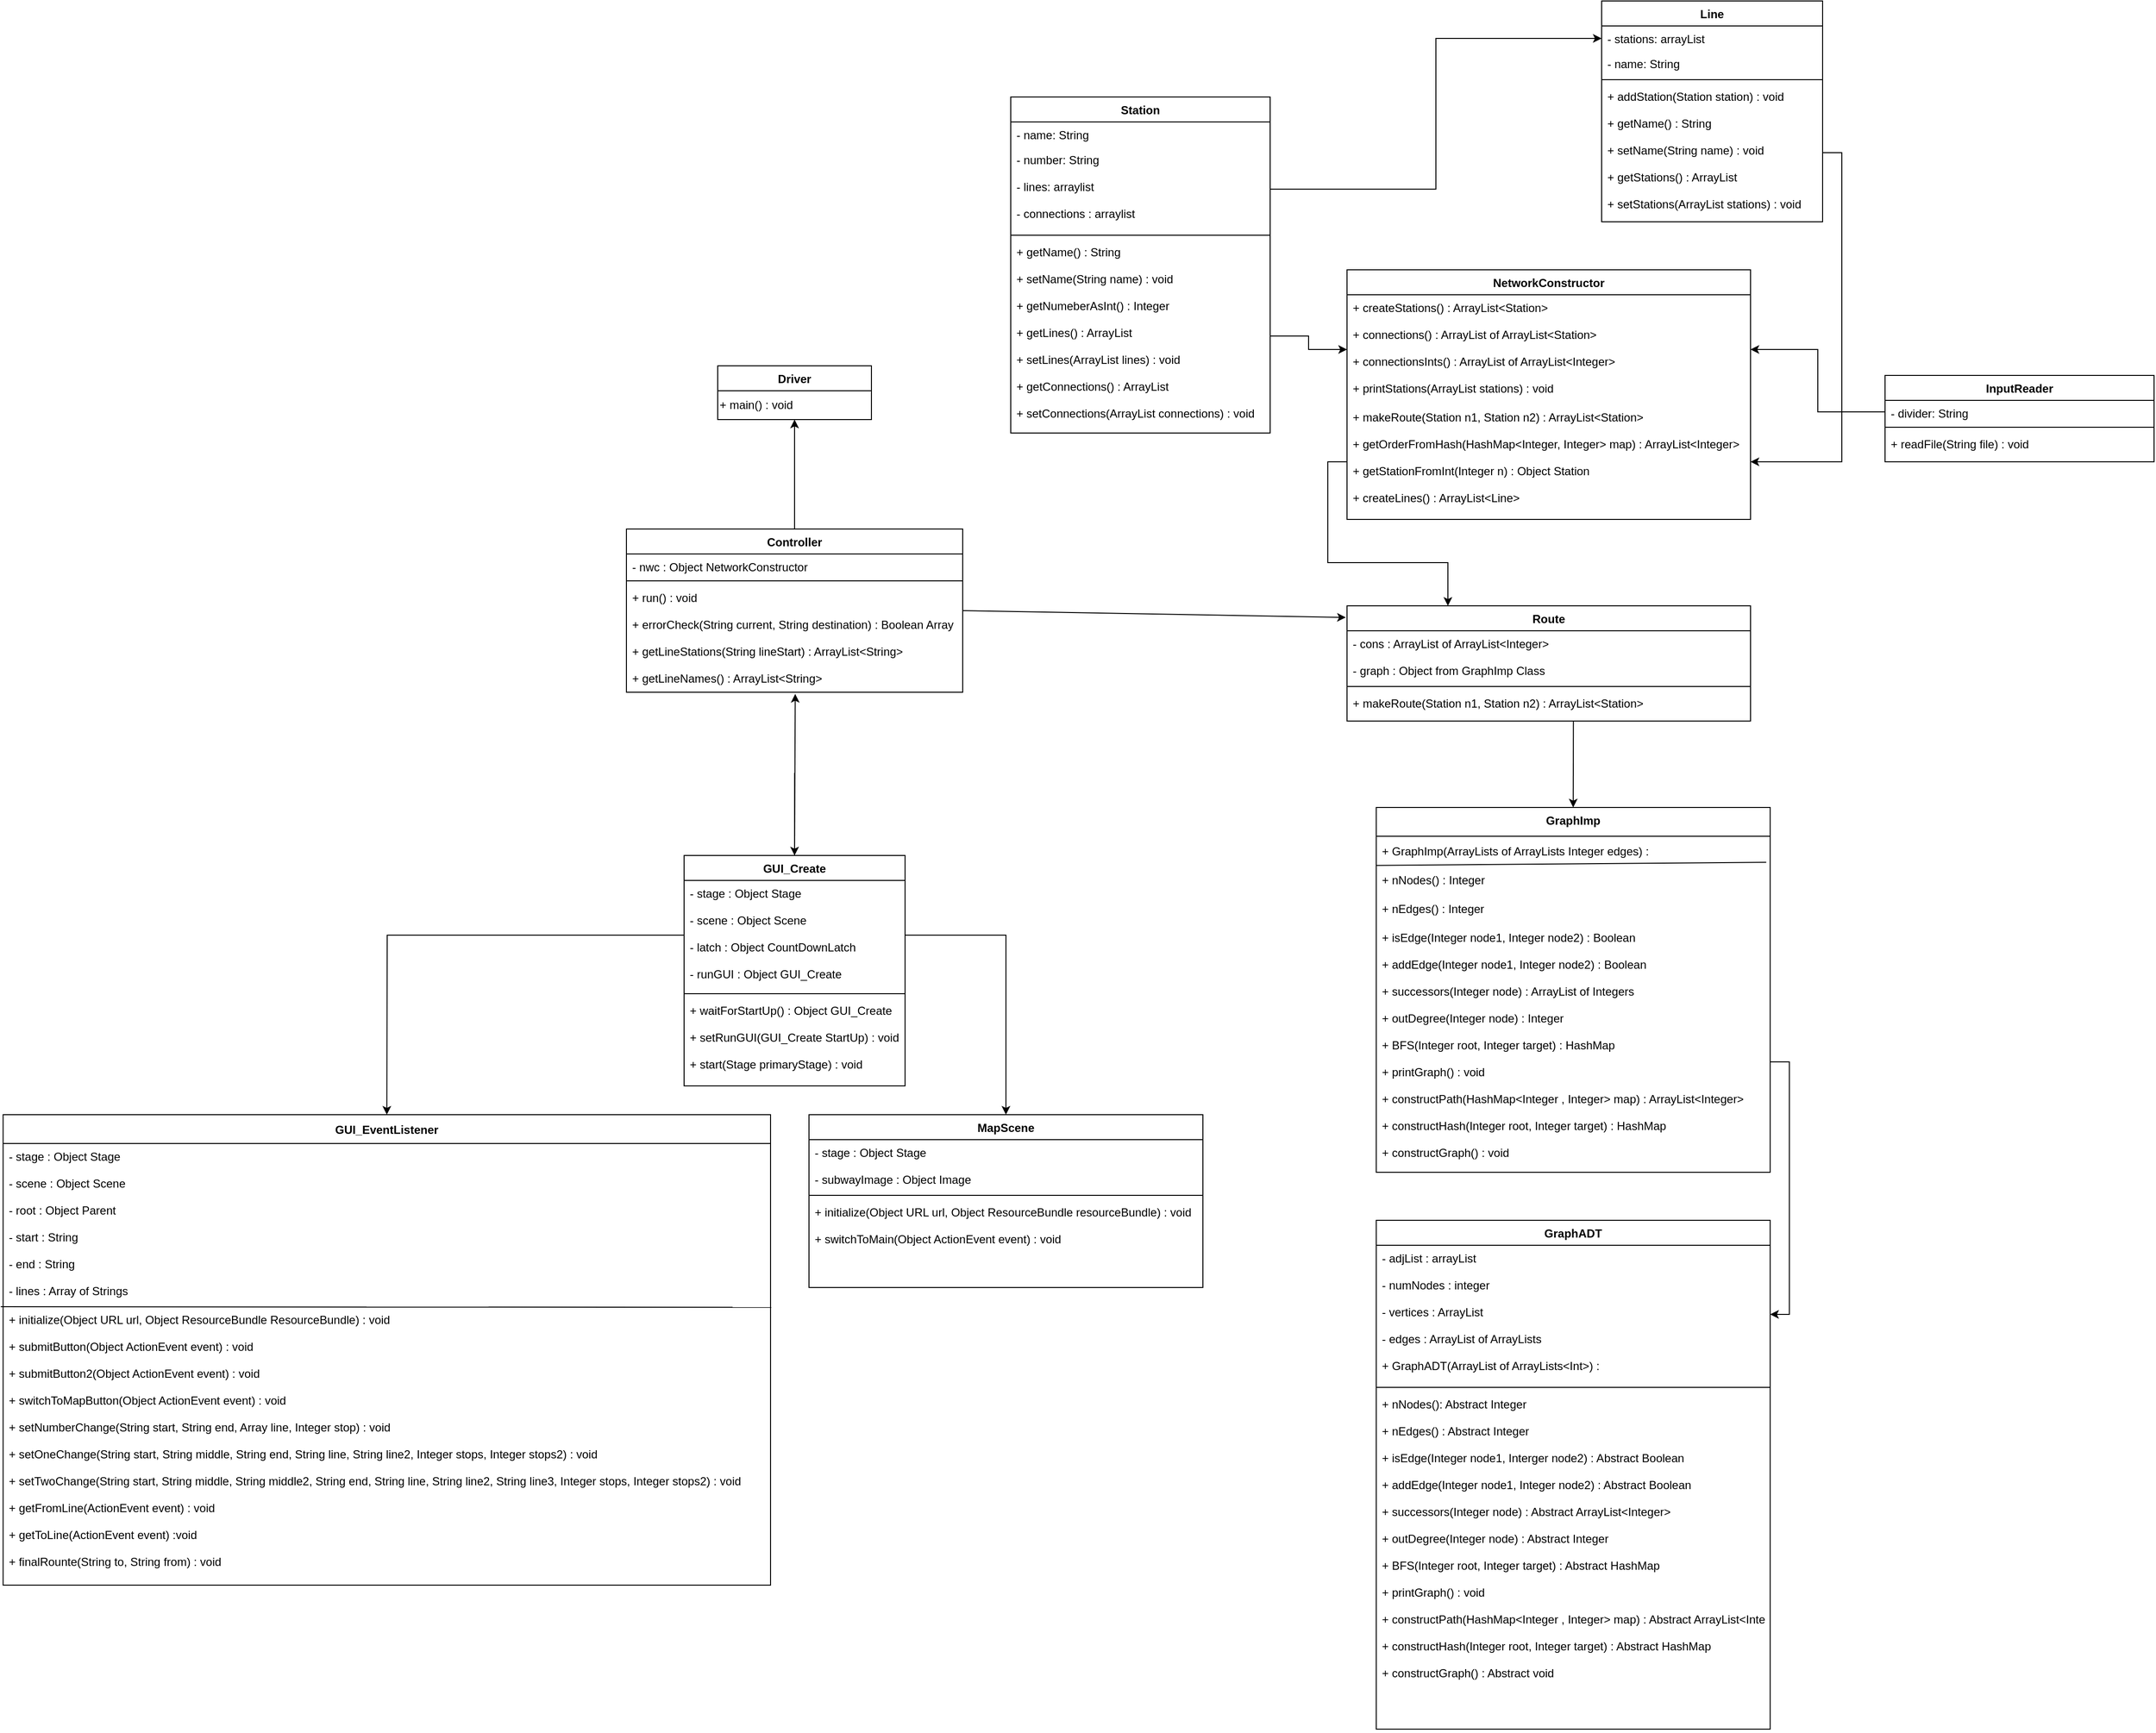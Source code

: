 <mxfile version="17.4.1" type="device"><diagram id="C5RBs43oDa-KdzZeNtuy" name="Page-1"><mxGraphModel dx="4419" dy="2747" grid="1" gridSize="10" guides="1" tooltips="1" connect="1" arrows="1" fold="1" page="1" pageScale="1" pageWidth="1169" pageHeight="827" math="0" shadow="0"><root><mxCell id="WIyWlLk6GJQsqaUBKTNV-0"/><mxCell id="WIyWlLk6GJQsqaUBKTNV-1" parent="WIyWlLk6GJQsqaUBKTNV-0"/><mxCell id="UGkL1hKPr2OhzsShZ1yK-12" value="Station" style="swimlane;fontStyle=1;align=center;verticalAlign=top;childLayout=stackLayout;horizontal=1;startSize=26;horizontalStack=0;resizeParent=1;resizeParentMax=0;resizeLast=0;collapsible=1;marginBottom=0;" parent="WIyWlLk6GJQsqaUBKTNV-1" vertex="1"><mxGeometry x="-30" y="-610" width="270" height="350" as="geometry"/></mxCell><mxCell id="UGkL1hKPr2OhzsShZ1yK-80" value="- name: String" style="text;strokeColor=none;fillColor=none;align=left;verticalAlign=top;spacingLeft=4;spacingRight=4;overflow=hidden;rotatable=0;points=[[0,0.5],[1,0.5]];portConstraint=eastwest;" parent="UGkL1hKPr2OhzsShZ1yK-12" vertex="1"><mxGeometry y="26" width="270" height="26" as="geometry"/></mxCell><mxCell id="UGkL1hKPr2OhzsShZ1yK-13" value="- number: String&#xA;&#xA;- lines: arraylist&#xA;&#xA;- connections : arraylist&#xA;" style="text;strokeColor=none;fillColor=none;align=left;verticalAlign=top;spacingLeft=4;spacingRight=4;overflow=hidden;rotatable=0;points=[[0,0.5],[1,0.5]];portConstraint=eastwest;" parent="UGkL1hKPr2OhzsShZ1yK-12" vertex="1"><mxGeometry y="52" width="270" height="88" as="geometry"/></mxCell><mxCell id="UGkL1hKPr2OhzsShZ1yK-14" value="" style="line;strokeWidth=1;fillColor=none;align=left;verticalAlign=middle;spacingTop=-1;spacingLeft=3;spacingRight=3;rotatable=0;labelPosition=right;points=[];portConstraint=eastwest;" parent="UGkL1hKPr2OhzsShZ1yK-12" vertex="1"><mxGeometry y="140" width="270" height="8" as="geometry"/></mxCell><mxCell id="7dVjgojM8TP8Tgaz7QeK-10" value="+ getName() : String&#xA;&#xA;+ setName(String name) : void&#xA;&#xA;+ getNumeberAsInt() : Integer&#xA;&#xA;+ getLines() : ArrayList &#xA;&#xA;+ setLines(ArrayList lines) : void&#xA;&#xA;+ getConnections() : ArrayList&#xA;&#xA;+ setConnections(ArrayList connections) : void&#xA;" style="text;strokeColor=none;fillColor=none;align=left;verticalAlign=top;spacingLeft=4;spacingRight=4;overflow=hidden;rotatable=0;points=[[0,0.5],[1,0.5]];portConstraint=eastwest;" parent="UGkL1hKPr2OhzsShZ1yK-12" vertex="1"><mxGeometry y="148" width="270" height="202" as="geometry"/></mxCell><mxCell id="UGkL1hKPr2OhzsShZ1yK-20" value="InputReader" style="swimlane;fontStyle=1;align=center;verticalAlign=top;childLayout=stackLayout;horizontal=1;startSize=26;horizontalStack=0;resizeParent=1;resizeParentMax=0;resizeLast=0;collapsible=1;marginBottom=0;" parent="WIyWlLk6GJQsqaUBKTNV-1" vertex="1"><mxGeometry x="880" y="-320" width="280" height="90" as="geometry"/></mxCell><mxCell id="UGkL1hKPr2OhzsShZ1yK-50" value="- divider: String&#xA;&#xA;" style="text;strokeColor=none;fillColor=none;align=left;verticalAlign=top;spacingLeft=4;spacingRight=4;overflow=hidden;rotatable=0;points=[[0,0.5],[1,0.5]];portConstraint=eastwest;" parent="UGkL1hKPr2OhzsShZ1yK-20" vertex="1"><mxGeometry y="26" width="280" height="24" as="geometry"/></mxCell><mxCell id="UGkL1hKPr2OhzsShZ1yK-22" value="" style="line;strokeWidth=1;fillColor=none;align=left;verticalAlign=middle;spacingTop=-1;spacingLeft=3;spacingRight=3;rotatable=0;labelPosition=right;points=[];portConstraint=eastwest;" parent="UGkL1hKPr2OhzsShZ1yK-20" vertex="1"><mxGeometry y="50" width="280" height="8" as="geometry"/></mxCell><mxCell id="7dVjgojM8TP8Tgaz7QeK-14" value="+ readFile(String file) : void&#xA;&#xA;" style="text;strokeColor=none;fillColor=none;align=left;verticalAlign=top;spacingLeft=4;spacingRight=4;overflow=hidden;rotatable=0;points=[[0,0.5],[1,0.5]];portConstraint=eastwest;" parent="UGkL1hKPr2OhzsShZ1yK-20" vertex="1"><mxGeometry y="58" width="280" height="32" as="geometry"/></mxCell><mxCell id="UGkL1hKPr2OhzsShZ1yK-24" value="Line" style="swimlane;fontStyle=1;align=center;verticalAlign=top;childLayout=stackLayout;horizontal=1;startSize=26;horizontalStack=0;resizeParent=1;resizeParentMax=0;resizeLast=0;collapsible=1;marginBottom=0;" parent="WIyWlLk6GJQsqaUBKTNV-1" vertex="1"><mxGeometry x="585" y="-710" width="230" height="230" as="geometry"/></mxCell><mxCell id="UGkL1hKPr2OhzsShZ1yK-25" value="- stations: arrayList" style="text;strokeColor=none;fillColor=none;align=left;verticalAlign=top;spacingLeft=4;spacingRight=4;overflow=hidden;rotatable=0;points=[[0,0.5],[1,0.5]];portConstraint=eastwest;" parent="UGkL1hKPr2OhzsShZ1yK-24" vertex="1"><mxGeometry y="26" width="230" height="26" as="geometry"/></mxCell><mxCell id="UGkL1hKPr2OhzsShZ1yK-51" value="- name: String" style="text;strokeColor=none;fillColor=none;align=left;verticalAlign=top;spacingLeft=4;spacingRight=4;overflow=hidden;rotatable=0;points=[[0,0.5],[1,0.5]];portConstraint=eastwest;" parent="UGkL1hKPr2OhzsShZ1yK-24" vertex="1"><mxGeometry y="52" width="230" height="26" as="geometry"/></mxCell><mxCell id="UGkL1hKPr2OhzsShZ1yK-26" value="" style="line;strokeWidth=1;fillColor=none;align=left;verticalAlign=middle;spacingTop=-1;spacingLeft=3;spacingRight=3;rotatable=0;labelPosition=right;points=[];portConstraint=eastwest;" parent="UGkL1hKPr2OhzsShZ1yK-24" vertex="1"><mxGeometry y="78" width="230" height="8" as="geometry"/></mxCell><mxCell id="7dVjgojM8TP8Tgaz7QeK-12" value="+ addStation(Station station) : void&#xA;&#xA;+ getName() : String&#xA;&#xA;+ setName(String name) : void&#xA;&#xA;+ getStations() : ArrayList&#xA;&#xA;+ setStations(ArrayList stations) : void&#xA;" style="text;strokeColor=none;fillColor=none;align=left;verticalAlign=top;spacingLeft=4;spacingRight=4;overflow=hidden;rotatable=0;points=[[0,0.5],[1,0.5]];portConstraint=eastwest;" parent="UGkL1hKPr2OhzsShZ1yK-24" vertex="1"><mxGeometry y="86" width="230" height="144" as="geometry"/></mxCell><mxCell id="UGkL1hKPr2OhzsShZ1yK-82" style="edgeStyle=orthogonalEdgeStyle;rounded=0;orthogonalLoop=1;jettySize=auto;html=1;exitX=0;exitY=0.25;exitDx=0;exitDy=0;entryX=1.006;entryY=0.151;entryDx=0;entryDy=0;entryPerimeter=0;dashed=1;endArrow=open;endFill=0;strokeColor=none;" parent="WIyWlLk6GJQsqaUBKTNV-1" source="UGkL1hKPr2OhzsShZ1yK-28" target="UGkL1hKPr2OhzsShZ1yK-32" edge="1"><mxGeometry relative="1" as="geometry"/></mxCell><mxCell id="UGkL1hKPr2OhzsShZ1yK-28" value="GraphADT" style="swimlane;fontStyle=1;align=center;verticalAlign=top;childLayout=stackLayout;horizontal=1;startSize=26;horizontalStack=0;resizeParent=1;resizeParentMax=0;resizeLast=0;collapsible=1;marginBottom=0;" parent="WIyWlLk6GJQsqaUBKTNV-1" vertex="1"><mxGeometry x="350.41" y="560" width="410" height="530" as="geometry"/></mxCell><mxCell id="7dVjgojM8TP8Tgaz7QeK-16" value="- adjList : arrayList&#xA;&#xA;- numNodes : integer&#xA;&#xA;- vertices : ArrayList&#xA;&#xA;- edges : ArrayList of ArrayLists&#xA;&#xA;+ GraphADT(ArrayList of ArrayLists&lt;Int&gt;) : &#xA;" style="text;strokeColor=none;fillColor=none;align=left;verticalAlign=top;spacingLeft=4;spacingRight=4;overflow=hidden;rotatable=0;points=[[0,0.5],[1,0.5]];portConstraint=eastwest;" parent="UGkL1hKPr2OhzsShZ1yK-28" vertex="1"><mxGeometry y="26" width="410" height="144" as="geometry"/></mxCell><mxCell id="UGkL1hKPr2OhzsShZ1yK-30" value="" style="line;strokeWidth=1;fillColor=none;align=left;verticalAlign=middle;spacingTop=-1;spacingLeft=3;spacingRight=3;rotatable=0;labelPosition=right;points=[];portConstraint=eastwest;" parent="UGkL1hKPr2OhzsShZ1yK-28" vertex="1"><mxGeometry y="170" width="410" height="8" as="geometry"/></mxCell><mxCell id="UGkL1hKPr2OhzsShZ1yK-31" value="+ nNodes(): Abstract Integer&#xA;&#xA;+ nEdges() : Abstract Integer&#xA;&#xA;+ isEdge(Integer node1, Interger node2) : Abstract Boolean&#xA;&#xA;+ addEdge(Integer node1, Integer node2) : Abstract Boolean&#xA;&#xA;+ successors(Integer node) : Abstract ArrayList&lt;Integer&gt;&#xA;&#xA;+ outDegree(Integer node) : Abstract Integer&#xA;&#xA;+ BFS(Integer root, Integer target) : Abstract HashMap&#xA;&#xA;+ printGraph() : void&#xA;&#xA;+ constructPath(HashMap&lt;Integer , Integer&gt; map) : Abstract ArrayList&lt;Integer&gt;&#xA;&#xA;+ constructHash(Integer root, Integer target) : Abstract HashMap&#xA;&#xA;+ constructGraph() : Abstract void  &#xA;" style="text;strokeColor=none;fillColor=none;align=left;verticalAlign=top;spacingLeft=4;spacingRight=4;overflow=hidden;rotatable=0;points=[[0,0.5],[1,0.5]];portConstraint=eastwest;" parent="UGkL1hKPr2OhzsShZ1yK-28" vertex="1"><mxGeometry y="178" width="410" height="352" as="geometry"/></mxCell><mxCell id="UGkL1hKPr2OhzsShZ1yK-32" value="Route" style="swimlane;fontStyle=1;align=center;verticalAlign=top;childLayout=stackLayout;horizontal=1;startSize=26;horizontalStack=0;resizeParent=1;resizeParentMax=0;resizeLast=0;collapsible=1;marginBottom=0;" parent="WIyWlLk6GJQsqaUBKTNV-1" vertex="1"><mxGeometry x="320" y="-80" width="420" height="120" as="geometry"/></mxCell><mxCell id="UGkL1hKPr2OhzsShZ1yK-29" value="- cons : ArrayList of ArrayList&lt;Integer&gt; &#xA;&#xA;- graph : Object from GraphImp Class&#xA;" style="text;strokeColor=none;fillColor=none;align=left;verticalAlign=top;spacingLeft=4;spacingRight=4;overflow=hidden;rotatable=0;points=[[0,0.5],[1,0.5]];portConstraint=eastwest;" parent="UGkL1hKPr2OhzsShZ1yK-32" vertex="1"><mxGeometry y="26" width="420" height="54" as="geometry"/></mxCell><mxCell id="UGkL1hKPr2OhzsShZ1yK-34" value="" style="line;strokeWidth=1;fillColor=none;align=left;verticalAlign=middle;spacingTop=-1;spacingLeft=3;spacingRight=3;rotatable=0;labelPosition=right;points=[];portConstraint=eastwest;" parent="UGkL1hKPr2OhzsShZ1yK-32" vertex="1"><mxGeometry y="80" width="420" height="8" as="geometry"/></mxCell><mxCell id="UGkL1hKPr2OhzsShZ1yK-35" value="+ makeRoute(Station n1, Station n2) : ArrayList&lt;Station&gt;&#xA;&#xA;&#xA;" style="text;strokeColor=none;fillColor=none;align=left;verticalAlign=top;spacingLeft=4;spacingRight=4;overflow=hidden;rotatable=0;points=[[0,0.5],[1,0.5]];portConstraint=eastwest;" parent="UGkL1hKPr2OhzsShZ1yK-32" vertex="1"><mxGeometry y="88" width="420" height="32" as="geometry"/></mxCell><mxCell id="UGkL1hKPr2OhzsShZ1yK-36" value="Controller" style="swimlane;fontStyle=1;align=center;verticalAlign=top;childLayout=stackLayout;horizontal=1;startSize=26;horizontalStack=0;resizeParent=1;resizeParentMax=0;resizeLast=0;collapsible=1;marginBottom=0;" parent="WIyWlLk6GJQsqaUBKTNV-1" vertex="1"><mxGeometry x="-430" y="-160" width="350" height="170" as="geometry"/></mxCell><mxCell id="bwfEUiP_dzCCRI6NnpSy-0" value="- nwc : Object NetworkConstructor" style="text;strokeColor=none;fillColor=none;align=left;verticalAlign=top;spacingLeft=4;spacingRight=4;overflow=hidden;rotatable=0;points=[[0,0.5],[1,0.5]];portConstraint=eastwest;" parent="UGkL1hKPr2OhzsShZ1yK-36" vertex="1"><mxGeometry y="26" width="350" height="24" as="geometry"/></mxCell><mxCell id="UGkL1hKPr2OhzsShZ1yK-38" value="" style="line;strokeWidth=1;fillColor=none;align=left;verticalAlign=middle;spacingTop=-1;spacingLeft=3;spacingRight=3;rotatable=0;labelPosition=right;points=[];portConstraint=eastwest;" parent="UGkL1hKPr2OhzsShZ1yK-36" vertex="1"><mxGeometry y="50" width="350" height="8" as="geometry"/></mxCell><mxCell id="bwfEUiP_dzCCRI6NnpSy-1" value="+ run() : void&#xA;&#xA;+ errorCheck(String current, String destination) : Boolean Array&#xA;&#xA;+ getLineStations(String lineStart) : ArrayList&lt;String&gt;&#xA;&#xA;+ getLineNames() : ArrayList&lt;String&gt;&#xA; &#xA;&#xA;" style="text;strokeColor=none;fillColor=none;align=left;verticalAlign=top;spacingLeft=4;spacingRight=4;overflow=hidden;rotatable=0;points=[[0,0.5],[1,0.5]];portConstraint=eastwest;" parent="UGkL1hKPr2OhzsShZ1yK-36" vertex="1"><mxGeometry y="58" width="350" height="112" as="geometry"/></mxCell><mxCell id="UGkL1hKPr2OhzsShZ1yK-40" value="GUI_Create" style="swimlane;fontStyle=1;align=center;verticalAlign=top;childLayout=stackLayout;horizontal=1;startSize=26;horizontalStack=0;resizeParent=1;resizeParentMax=0;resizeLast=0;collapsible=1;marginBottom=0;" parent="WIyWlLk6GJQsqaUBKTNV-1" vertex="1"><mxGeometry x="-370" y="180" width="230" height="240" as="geometry"/></mxCell><mxCell id="7dVjgojM8TP8Tgaz7QeK-15" value="- stage : Object Stage&#xA;&#xA;- scene : Object Scene&#xA;&#xA;- latch : Object CountDownLatch&#xA;&#xA;- runGUI : Object GUI_Create&#xA;&#xA;" style="text;strokeColor=none;fillColor=none;align=left;verticalAlign=top;spacingLeft=4;spacingRight=4;overflow=hidden;rotatable=0;points=[[0,0.5],[1,0.5]];portConstraint=eastwest;" parent="UGkL1hKPr2OhzsShZ1yK-40" vertex="1"><mxGeometry y="26" width="230" height="114" as="geometry"/></mxCell><mxCell id="UGkL1hKPr2OhzsShZ1yK-42" value="" style="line;strokeWidth=1;fillColor=none;align=left;verticalAlign=middle;spacingTop=-1;spacingLeft=3;spacingRight=3;rotatable=0;labelPosition=right;points=[];portConstraint=eastwest;" parent="UGkL1hKPr2OhzsShZ1yK-40" vertex="1"><mxGeometry y="140" width="230" height="8" as="geometry"/></mxCell><mxCell id="UGkL1hKPr2OhzsShZ1yK-43" value="+ waitForStartUp() : Object GUI_Create&#xA;&#xA;+ setRunGUI(GUI_Create StartUp) : void&#xA;&#xA;+ start(Stage primaryStage) : void&#xA;" style="text;strokeColor=none;fillColor=none;align=left;verticalAlign=top;spacingLeft=4;spacingRight=4;overflow=hidden;rotatable=0;points=[[0,0.5],[1,0.5]];portConstraint=eastwest;" parent="UGkL1hKPr2OhzsShZ1yK-40" vertex="1"><mxGeometry y="148" width="230" height="92" as="geometry"/></mxCell><mxCell id="UGkL1hKPr2OhzsShZ1yK-69" value="NetworkConstructor" style="swimlane;fontStyle=1;align=center;verticalAlign=top;childLayout=stackLayout;horizontal=1;startSize=26;horizontalStack=0;resizeParent=1;resizeParentMax=0;resizeLast=0;collapsible=1;marginBottom=0;" parent="WIyWlLk6GJQsqaUBKTNV-1" vertex="1"><mxGeometry x="320.0" y="-430" width="420" height="260" as="geometry"/></mxCell><mxCell id="UGkL1hKPr2OhzsShZ1yK-27" value="+ createStations() : ArrayList&lt;Station&gt;&#xA;&#xA;+ connections() : ArrayList of ArrayList&lt;Station&gt;&#xA;&#xA;+ connectionsInts() : ArrayList of ArrayList&lt;Integer&gt;&#xA;&#xA;+ printStations(ArrayList stations) : void&#xA;&#xA;" style="text;strokeColor=none;fillColor=none;align=left;verticalAlign=top;spacingLeft=4;spacingRight=4;overflow=hidden;rotatable=0;points=[[0,0.5],[1,0.5]];portConstraint=eastwest;" parent="UGkL1hKPr2OhzsShZ1yK-69" vertex="1"><mxGeometry y="26" width="420" height="114" as="geometry"/></mxCell><mxCell id="EvWG_YepokutDaHkfLWr-2" value="+ makeRoute(Station n1, Station n2) : ArrayList&lt;Station&gt;&#xA;&#xA;+ getOrderFromHash(HashMap&lt;Integer, Integer&gt; map) : ArrayList&lt;Integer&gt; &#xA;&#xA;+ getStationFromInt(Integer n) : Object Station &#xA;&#xA;+ createLines() : ArrayList&lt;Line&gt;&#xA;&#xA;" style="text;strokeColor=none;fillColor=none;align=left;verticalAlign=top;spacingLeft=4;spacingRight=4;overflow=hidden;rotatable=0;points=[[0,0.5],[1,0.5]];portConstraint=eastwest;" parent="UGkL1hKPr2OhzsShZ1yK-69" vertex="1"><mxGeometry y="140" width="420" height="120" as="geometry"/></mxCell><mxCell id="7dVjgojM8TP8Tgaz7QeK-17" value="GraphImp" style="swimlane;fontStyle=1;childLayout=stackLayout;horizontal=1;startSize=30;horizontalStack=0;resizeParent=1;resizeParentMax=0;resizeLast=0;collapsible=1;marginBottom=0;verticalAlign=top;" parent="WIyWlLk6GJQsqaUBKTNV-1" vertex="1"><mxGeometry x="350.41" y="130" width="410" height="380" as="geometry"/></mxCell><mxCell id="7dVjgojM8TP8Tgaz7QeK-18" value="+ GraphImp(ArrayLists of ArrayLists Integer edges) :  " style="text;strokeColor=none;fillColor=none;align=left;verticalAlign=middle;spacingLeft=4;spacingRight=4;overflow=hidden;points=[[0,0.5],[1,0.5]];portConstraint=eastwest;rotatable=0;" parent="7dVjgojM8TP8Tgaz7QeK-17" vertex="1"><mxGeometry y="30" width="410" height="30" as="geometry"/></mxCell><mxCell id="7dVjgojM8TP8Tgaz7QeK-19" value="+ nNodes() : Integer" style="text;strokeColor=none;fillColor=none;align=left;verticalAlign=middle;spacingLeft=4;spacingRight=4;overflow=hidden;points=[[0,0.5],[1,0.5]];portConstraint=eastwest;rotatable=0;" parent="7dVjgojM8TP8Tgaz7QeK-17" vertex="1"><mxGeometry y="60" width="410" height="30" as="geometry"/></mxCell><mxCell id="7dVjgojM8TP8Tgaz7QeK-21" value="+ nEdges() : Integer" style="text;strokeColor=none;fillColor=none;align=left;verticalAlign=middle;spacingLeft=4;spacingRight=4;overflow=hidden;points=[[0,0.5],[1,0.5]];portConstraint=eastwest;rotatable=0;" parent="7dVjgojM8TP8Tgaz7QeK-17" vertex="1"><mxGeometry y="90" width="410" height="30" as="geometry"/></mxCell><mxCell id="7dVjgojM8TP8Tgaz7QeK-20" value="+ isEdge(Integer node1, Integer node2) : Boolean" style="text;strokeColor=none;fillColor=none;align=left;verticalAlign=middle;spacingLeft=4;spacingRight=4;overflow=hidden;points=[[0,0.5],[1,0.5]];portConstraint=eastwest;rotatable=0;" parent="7dVjgojM8TP8Tgaz7QeK-17" vertex="1"><mxGeometry y="120" width="410" height="30" as="geometry"/></mxCell><mxCell id="7dVjgojM8TP8Tgaz7QeK-23" value="" style="endArrow=none;html=1;rounded=0;entryX=0.99;entryY=-0.095;entryDx=0;entryDy=0;entryPerimeter=0;exitX=-0.001;exitY=0.011;exitDx=0;exitDy=0;exitPerimeter=0;" parent="7dVjgojM8TP8Tgaz7QeK-17" source="7dVjgojM8TP8Tgaz7QeK-19" target="7dVjgojM8TP8Tgaz7QeK-19" edge="1"><mxGeometry width="50" height="50" relative="1" as="geometry"><mxPoint x="60" y="200" as="sourcePoint"/><mxPoint x="110" y="150" as="targetPoint"/></mxGeometry></mxCell><mxCell id="7dVjgojM8TP8Tgaz7QeK-22" value="+ addEdge(Integer node1, Integer node2) : Boolean&#xA;&#xA;+ successors(Integer node) : ArrayList of Integers&#xA;&#xA;+ outDegree(Integer node) : Integer&#xA;&#xA;+ BFS(Integer root, Integer target) : HashMap&#xA;&#xA;+ printGraph() : void&#xA;&#xA;+ constructPath(HashMap&lt;Integer , Integer&gt; map) : ArrayList&lt;Integer&gt;&#xA;&#xA;+ constructHash(Integer root, Integer target) : HashMap&#xA;&#xA;+ constructGraph() : void  &#xA;&#xA;&#xA;&#xA;" style="text;strokeColor=none;fillColor=none;align=left;verticalAlign=top;spacingLeft=4;spacingRight=4;overflow=hidden;points=[[0,0.5],[1,0.5]];portConstraint=eastwest;rotatable=0;" parent="7dVjgojM8TP8Tgaz7QeK-17" vertex="1"><mxGeometry y="150" width="410" height="230" as="geometry"/></mxCell><mxCell id="2Go1W-FJ53BgpbjjVr1K-0" value="GUI_EventListener" style="swimlane;fontStyle=1;childLayout=stackLayout;horizontal=1;startSize=30;horizontalStack=0;resizeParent=1;resizeParentMax=0;resizeLast=0;collapsible=1;marginBottom=0;" parent="WIyWlLk6GJQsqaUBKTNV-1" vertex="1"><mxGeometry x="-1078.77" y="450" width="798.77" height="490" as="geometry"/></mxCell><mxCell id="2Go1W-FJ53BgpbjjVr1K-4" value="- stage : Object Stage&#xA;&#xA;- scene : Object Scene&#xA;&#xA;- root : Object Parent&#xA;&#xA;- start : String&#xA;&#xA;- end : String&#xA;&#xA;- lines : Array of Strings&#xA;&#xA;&#xA;&#xA;&#xA;" style="text;strokeColor=none;fillColor=none;align=left;verticalAlign=top;spacingLeft=4;spacingRight=4;overflow=hidden;rotatable=0;points=[[0,0.5],[1,0.5]];portConstraint=eastwest;" parent="2Go1W-FJ53BgpbjjVr1K-0" vertex="1"><mxGeometry y="30" width="798.77" height="170" as="geometry"/></mxCell><mxCell id="2Go1W-FJ53BgpbjjVr1K-5" value="+ initialize(Object URL url, Object ResourceBundle ResourceBundle) : void&#xA;&#xA;+ submitButton(Object ActionEvent event) : void &#xA;&#xA;+ submitButton2(Object ActionEvent event) : void&#xA;&#xA;+ switchToMapButton(Object ActionEvent event) : void&#xA;&#xA;+ setNumberChange(String start, String end, Array line, Integer stop) : void&#xA;&#xA;+ setOneChange(String start, String middle, String end, String line, String line2, Integer stops, Integer stops2) : void&#xA;&#xA;+ setTwoChange(String start, String middle, String middle2, String end, String line, String line2, String line3, Integer stops, Integer stops2) : void&#xA;&#xA;+ getFromLine(ActionEvent event) : void&#xA;&#xA;+ getToLine(ActionEvent event) :void&#xA;&#xA;+ finalRounte(String to, String from) : void&#xA;&#xA;" style="text;strokeColor=none;fillColor=none;align=left;verticalAlign=top;spacingLeft=4;spacingRight=4;overflow=hidden;rotatable=0;points=[[0,0.5],[1,0.5]];portConstraint=eastwest;" parent="2Go1W-FJ53BgpbjjVr1K-0" vertex="1"><mxGeometry y="200" width="798.77" height="290" as="geometry"/></mxCell><mxCell id="2Go1W-FJ53BgpbjjVr1K-6" value="" style="endArrow=none;html=1;rounded=0;exitX=-0.003;exitY=1;exitDx=0;exitDy=0;exitPerimeter=0;entryX=1.001;entryY=1.004;entryDx=0;entryDy=0;entryPerimeter=0;" parent="2Go1W-FJ53BgpbjjVr1K-0" source="2Go1W-FJ53BgpbjjVr1K-4" target="2Go1W-FJ53BgpbjjVr1K-4" edge="1"><mxGeometry width="50" height="50" relative="1" as="geometry"><mxPoint x="200" y="130" as="sourcePoint"/><mxPoint x="250" y="80" as="targetPoint"/></mxGeometry></mxCell><mxCell id="2Go1W-FJ53BgpbjjVr1K-7" value="MapScene" style="swimlane;fontStyle=1;align=center;verticalAlign=top;childLayout=stackLayout;horizontal=1;startSize=26;horizontalStack=0;resizeParent=1;resizeParentMax=0;resizeLast=0;collapsible=1;marginBottom=0;" parent="WIyWlLk6GJQsqaUBKTNV-1" vertex="1"><mxGeometry x="-240" y="450" width="410" height="180" as="geometry"/></mxCell><mxCell id="2Go1W-FJ53BgpbjjVr1K-8" value="- stage : Object Stage&#xA;&#xA;- subwayImage : Object Image&#xA;&#xA;&#xA;" style="text;strokeColor=none;fillColor=none;align=left;verticalAlign=top;spacingLeft=4;spacingRight=4;overflow=hidden;rotatable=0;points=[[0,0.5],[1,0.5]];portConstraint=eastwest;" parent="2Go1W-FJ53BgpbjjVr1K-7" vertex="1"><mxGeometry y="26" width="410" height="54" as="geometry"/></mxCell><mxCell id="2Go1W-FJ53BgpbjjVr1K-9" value="" style="line;strokeWidth=1;fillColor=none;align=left;verticalAlign=middle;spacingTop=-1;spacingLeft=3;spacingRight=3;rotatable=0;labelPosition=right;points=[];portConstraint=eastwest;" parent="2Go1W-FJ53BgpbjjVr1K-7" vertex="1"><mxGeometry y="80" width="410" height="8" as="geometry"/></mxCell><mxCell id="2Go1W-FJ53BgpbjjVr1K-10" value="+ initialize(Object URL url, Object ResourceBundle resourceBundle) : void&#xA;&#xA;+ switchToMain(Object ActionEvent event) : void&#xA;" style="text;strokeColor=none;fillColor=none;align=left;verticalAlign=top;spacingLeft=4;spacingRight=4;overflow=hidden;rotatable=0;points=[[0,0.5],[1,0.5]];portConstraint=eastwest;" parent="2Go1W-FJ53BgpbjjVr1K-7" vertex="1"><mxGeometry y="88" width="410" height="92" as="geometry"/></mxCell><mxCell id="2Go1W-FJ53BgpbjjVr1K-11" value="Driver" style="swimlane;fontStyle=1;align=center;verticalAlign=top;childLayout=stackLayout;horizontal=1;startSize=26;horizontalStack=0;resizeParent=1;resizeParentMax=0;resizeLast=0;collapsible=1;marginBottom=0;swimlaneFillColor=default;" parent="WIyWlLk6GJQsqaUBKTNV-1" vertex="1"><mxGeometry x="-335" y="-330" width="160" height="56" as="geometry"/></mxCell><mxCell id="bwfEUiP_dzCCRI6NnpSy-3" value="&lt;div align=&quot;left&quot;&gt;+ main() : void&lt;/div&gt;" style="text;html=1;strokeColor=none;fillColor=none;align=left;verticalAlign=middle;whiteSpace=wrap;rounded=0;" parent="2Go1W-FJ53BgpbjjVr1K-11" vertex="1"><mxGeometry y="26" width="160" height="30" as="geometry"/></mxCell><mxCell id="2Go1W-FJ53BgpbjjVr1K-17" value="" style="endArrow=none;html=1;rounded=0;exitX=0.5;exitY=0;exitDx=0;exitDy=0;entryX=0;entryY=0.5;entryDx=0;entryDy=0;startArrow=classic;startFill=1;endFill=0;" parent="WIyWlLk6GJQsqaUBKTNV-1" source="2Go1W-FJ53BgpbjjVr1K-0" target="7dVjgojM8TP8Tgaz7QeK-15" edge="1"><mxGeometry width="50" height="50" relative="1" as="geometry"><mxPoint x="-100" y="650" as="sourcePoint"/><mxPoint x="-50" y="600" as="targetPoint"/><Array as="points"><mxPoint x="-679" y="263"/></Array></mxGeometry></mxCell><mxCell id="2Go1W-FJ53BgpbjjVr1K-18" value="" style="endArrow=none;html=1;rounded=0;exitX=0.5;exitY=0;exitDx=0;exitDy=0;entryX=1;entryY=0.5;entryDx=0;entryDy=0;endFill=0;startArrow=classic;startFill=1;" parent="WIyWlLk6GJQsqaUBKTNV-1" source="2Go1W-FJ53BgpbjjVr1K-7" target="7dVjgojM8TP8Tgaz7QeK-15" edge="1"><mxGeometry width="50" height="50" relative="1" as="geometry"><mxPoint x="-100" y="650" as="sourcePoint"/><mxPoint x="-50" y="600" as="targetPoint"/><Array as="points"><mxPoint x="-35" y="263"/></Array></mxGeometry></mxCell><mxCell id="2Go1W-FJ53BgpbjjVr1K-20" value="" style="endArrow=classic;html=1;rounded=0;entryX=0.5;entryY=0;entryDx=0;entryDy=0;exitX=0.5;exitY=1;exitDx=0;exitDy=0;endFill=1;" parent="WIyWlLk6GJQsqaUBKTNV-1" target="UGkL1hKPr2OhzsShZ1yK-40" edge="1"><mxGeometry width="50" height="50" relative="1" as="geometry"><mxPoint x="-255" y="94" as="sourcePoint"/><mxPoint x="-150" y="460" as="targetPoint"/></mxGeometry></mxCell><mxCell id="2Go1W-FJ53BgpbjjVr1K-21" value="" style="endArrow=none;html=1;rounded=0;entryX=0.5;entryY=0;entryDx=0;entryDy=0;exitX=0.502;exitY=1.016;exitDx=0;exitDy=0;startArrow=classic;startFill=1;endFill=0;exitPerimeter=0;" parent="WIyWlLk6GJQsqaUBKTNV-1" source="bwfEUiP_dzCCRI6NnpSy-1" target="UGkL1hKPr2OhzsShZ1yK-40" edge="1"><mxGeometry width="50" height="50" relative="1" as="geometry"><mxPoint x="-260" y="60" as="sourcePoint"/><mxPoint x="-255" y="60" as="targetPoint"/></mxGeometry></mxCell><mxCell id="2Go1W-FJ53BgpbjjVr1K-22" value="" style="endArrow=classic;html=1;rounded=0;entryX=-0.003;entryY=0.101;entryDx=0;entryDy=0;exitX=1;exitY=0.5;exitDx=0;exitDy=0;entryPerimeter=0;startArrow=none;startFill=0;endFill=1;" parent="WIyWlLk6GJQsqaUBKTNV-1" source="UGkL1hKPr2OhzsShZ1yK-36" target="UGkL1hKPr2OhzsShZ1yK-32" edge="1"><mxGeometry width="50" height="50" relative="1" as="geometry"><mxPoint x="350" y="170" as="sourcePoint"/><mxPoint x="400" y="120" as="targetPoint"/></mxGeometry></mxCell><mxCell id="2Go1W-FJ53BgpbjjVr1K-27" value="" style="endArrow=none;html=1;rounded=0;entryX=0.561;entryY=0.995;entryDx=0;entryDy=0;entryPerimeter=0;startArrow=classic;startFill=1;exitX=0.5;exitY=0;exitDx=0;exitDy=0;" parent="WIyWlLk6GJQsqaUBKTNV-1" source="7dVjgojM8TP8Tgaz7QeK-17" target="UGkL1hKPr2OhzsShZ1yK-35" edge="1"><mxGeometry width="50" height="50" relative="1" as="geometry"><mxPoint x="520" y="150" as="sourcePoint"/><mxPoint x="540" y="160" as="targetPoint"/></mxGeometry></mxCell><mxCell id="2Go1W-FJ53BgpbjjVr1K-33" value="" style="endArrow=classic;html=1;rounded=0;entryX=0.5;entryY=1;entryDx=0;entryDy=0;exitX=0.5;exitY=0;exitDx=0;exitDy=0;startArrow=none;startFill=0;endFill=1;" parent="WIyWlLk6GJQsqaUBKTNV-1" source="UGkL1hKPr2OhzsShZ1yK-36" target="2Go1W-FJ53BgpbjjVr1K-11" edge="1"><mxGeometry width="50" height="50" relative="1" as="geometry"><mxPoint y="-60" as="sourcePoint"/><mxPoint x="50" y="-110" as="targetPoint"/></mxGeometry></mxCell><mxCell id="EvWG_YepokutDaHkfLWr-4" style="edgeStyle=orthogonalEdgeStyle;rounded=0;orthogonalLoop=1;jettySize=auto;html=1;exitX=1;exitY=0.5;exitDx=0;exitDy=0;entryX=0;entryY=0.5;entryDx=0;entryDy=0;" parent="WIyWlLk6GJQsqaUBKTNV-1" source="UGkL1hKPr2OhzsShZ1yK-13" target="UGkL1hKPr2OhzsShZ1yK-25" edge="1"><mxGeometry relative="1" as="geometry"/></mxCell><mxCell id="EvWG_YepokutDaHkfLWr-5" style="edgeStyle=orthogonalEdgeStyle;rounded=0;orthogonalLoop=1;jettySize=auto;html=1;exitX=1;exitY=0.5;exitDx=0;exitDy=0;entryX=0;entryY=0.5;entryDx=0;entryDy=0;" parent="WIyWlLk6GJQsqaUBKTNV-1" source="7dVjgojM8TP8Tgaz7QeK-10" target="UGkL1hKPr2OhzsShZ1yK-27" edge="1"><mxGeometry relative="1" as="geometry"/></mxCell><mxCell id="EvWG_YepokutDaHkfLWr-6" style="edgeStyle=orthogonalEdgeStyle;rounded=0;orthogonalLoop=1;jettySize=auto;html=1;exitX=0;exitY=0.5;exitDx=0;exitDy=0;entryX=1;entryY=0.5;entryDx=0;entryDy=0;" parent="WIyWlLk6GJQsqaUBKTNV-1" source="UGkL1hKPr2OhzsShZ1yK-50" target="UGkL1hKPr2OhzsShZ1yK-27" edge="1"><mxGeometry relative="1" as="geometry"/></mxCell><mxCell id="EvWG_YepokutDaHkfLWr-7" style="edgeStyle=orthogonalEdgeStyle;rounded=0;orthogonalLoop=1;jettySize=auto;html=1;exitX=1;exitY=0.5;exitDx=0;exitDy=0;entryX=1;entryY=0.5;entryDx=0;entryDy=0;" parent="WIyWlLk6GJQsqaUBKTNV-1" source="7dVjgojM8TP8Tgaz7QeK-12" target="EvWG_YepokutDaHkfLWr-2" edge="1"><mxGeometry relative="1" as="geometry"/></mxCell><mxCell id="EvWG_YepokutDaHkfLWr-8" style="edgeStyle=orthogonalEdgeStyle;rounded=0;orthogonalLoop=1;jettySize=auto;html=1;exitX=0;exitY=0.5;exitDx=0;exitDy=0;entryX=0.25;entryY=0;entryDx=0;entryDy=0;" parent="WIyWlLk6GJQsqaUBKTNV-1" source="EvWG_YepokutDaHkfLWr-2" target="UGkL1hKPr2OhzsShZ1yK-32" edge="1"><mxGeometry relative="1" as="geometry"/></mxCell><mxCell id="EvWG_YepokutDaHkfLWr-9" style="edgeStyle=orthogonalEdgeStyle;rounded=0;orthogonalLoop=1;jettySize=auto;html=1;exitX=1;exitY=0.5;exitDx=0;exitDy=0;entryX=1;entryY=0.5;entryDx=0;entryDy=0;" parent="WIyWlLk6GJQsqaUBKTNV-1" source="7dVjgojM8TP8Tgaz7QeK-22" target="7dVjgojM8TP8Tgaz7QeK-16" edge="1"><mxGeometry relative="1" as="geometry"/></mxCell></root></mxGraphModel></diagram></mxfile>